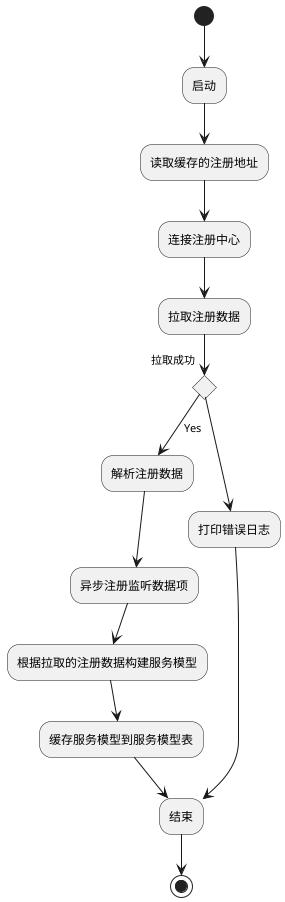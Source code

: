 @startuml
(*)  --> "启动"
--> "读取缓存的注册地址"
--> "连接注册中心"
--> "拉取注册数据"
If "拉取成功" then
--> [Yes] "解析注册数据"
--> "异步注册监听数据项"
--> "根据拉取的注册数据构建服务模型"
--> "缓存服务模型到服务模型表"
--> "结束"
else
--> "打印错误日志"
--> "结束"
Endif
--> (*)
@enduml